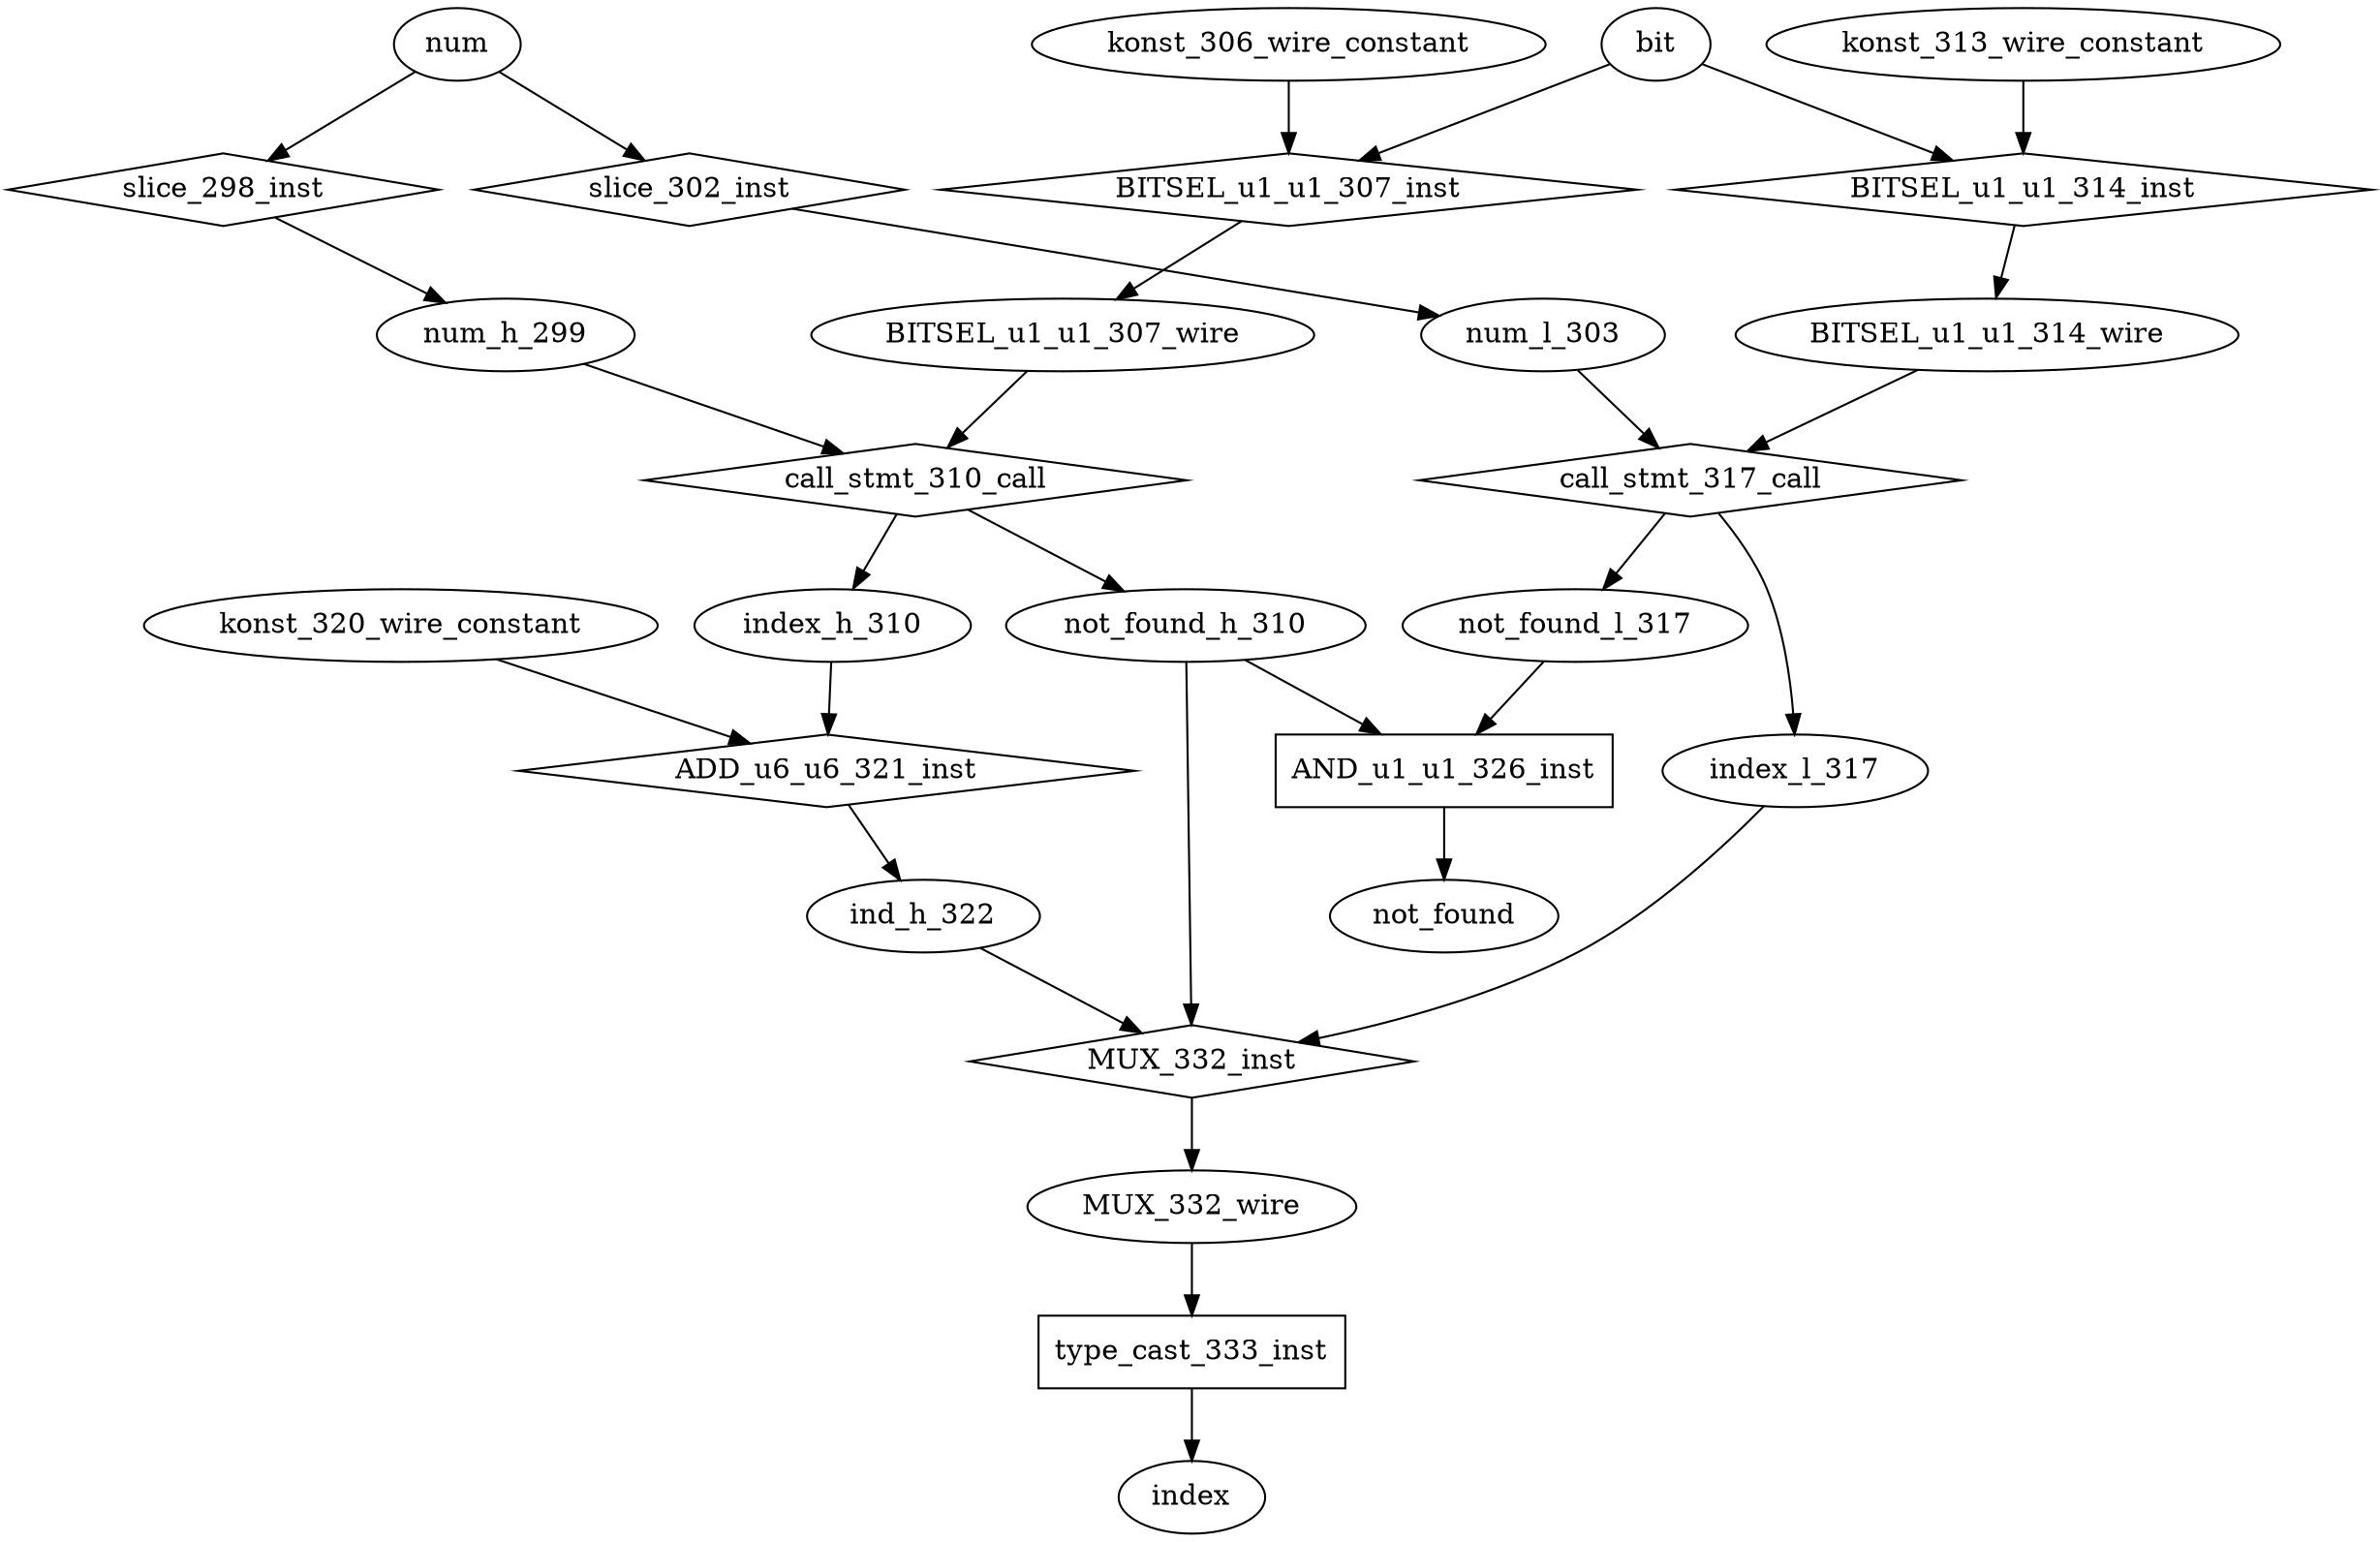 digraph data_path {
  BITSEL_u1_u1_307_wire [shape=ellipse];
  BITSEL_u1_u1_314_wire [shape=ellipse];
  MUX_332_wire [shape=ellipse];
  ind_h_322 [shape=ellipse];
  index_h_310 [shape=ellipse];
  index_l_317 [shape=ellipse];
  konst_306_wire_constant [shape=ellipse];
  konst_313_wire_constant [shape=ellipse];
  konst_320_wire_constant [shape=ellipse];
  not_found_h_310 [shape=ellipse];
  not_found_l_317 [shape=ellipse];
  num_h_299 [shape=ellipse];
  num_l_303 [shape=ellipse];
  ADD_u6_u6_321_inst [shape=diamond];
index_h_310  -> ADD_u6_u6_321_inst;
konst_320_wire_constant  -> ADD_u6_u6_321_inst;
ADD_u6_u6_321_inst -> ind_h_322;
  AND_u1_u1_326_inst [shape=rectangle];
not_found_h_310  -> AND_u1_u1_326_inst;
not_found_l_317  -> AND_u1_u1_326_inst;
AND_u1_u1_326_inst -> not_found;
  BITSEL_u1_u1_307_inst [shape=diamond];
bit  -> BITSEL_u1_u1_307_inst;
konst_306_wire_constant  -> BITSEL_u1_u1_307_inst;
BITSEL_u1_u1_307_inst -> BITSEL_u1_u1_307_wire;
  BITSEL_u1_u1_314_inst [shape=diamond];
bit  -> BITSEL_u1_u1_314_inst;
konst_313_wire_constant  -> BITSEL_u1_u1_314_inst;
BITSEL_u1_u1_314_inst -> BITSEL_u1_u1_314_wire;
  MUX_332_inst [shape=diamond];
not_found_h_310  -> MUX_332_inst;
index_l_317  -> MUX_332_inst;
ind_h_322  -> MUX_332_inst;
MUX_332_inst -> MUX_332_wire;
  call_stmt_310_call [shape=diamond];
num_h_299  -> call_stmt_310_call;
BITSEL_u1_u1_307_wire  -> call_stmt_310_call;
call_stmt_310_call -> index_h_310;
call_stmt_310_call -> not_found_h_310;
  call_stmt_317_call [shape=diamond];
num_l_303  -> call_stmt_317_call;
BITSEL_u1_u1_314_wire  -> call_stmt_317_call;
call_stmt_317_call -> index_l_317;
call_stmt_317_call -> not_found_l_317;
  slice_298_inst [shape=diamond];
num  -> slice_298_inst;
slice_298_inst -> num_h_299;
  slice_302_inst [shape=diamond];
num  -> slice_302_inst;
slice_302_inst -> num_l_303;
  type_cast_333_inst [shape=rectangle];
MUX_332_wire  -> type_cast_333_inst;
type_cast_333_inst -> index;
}
